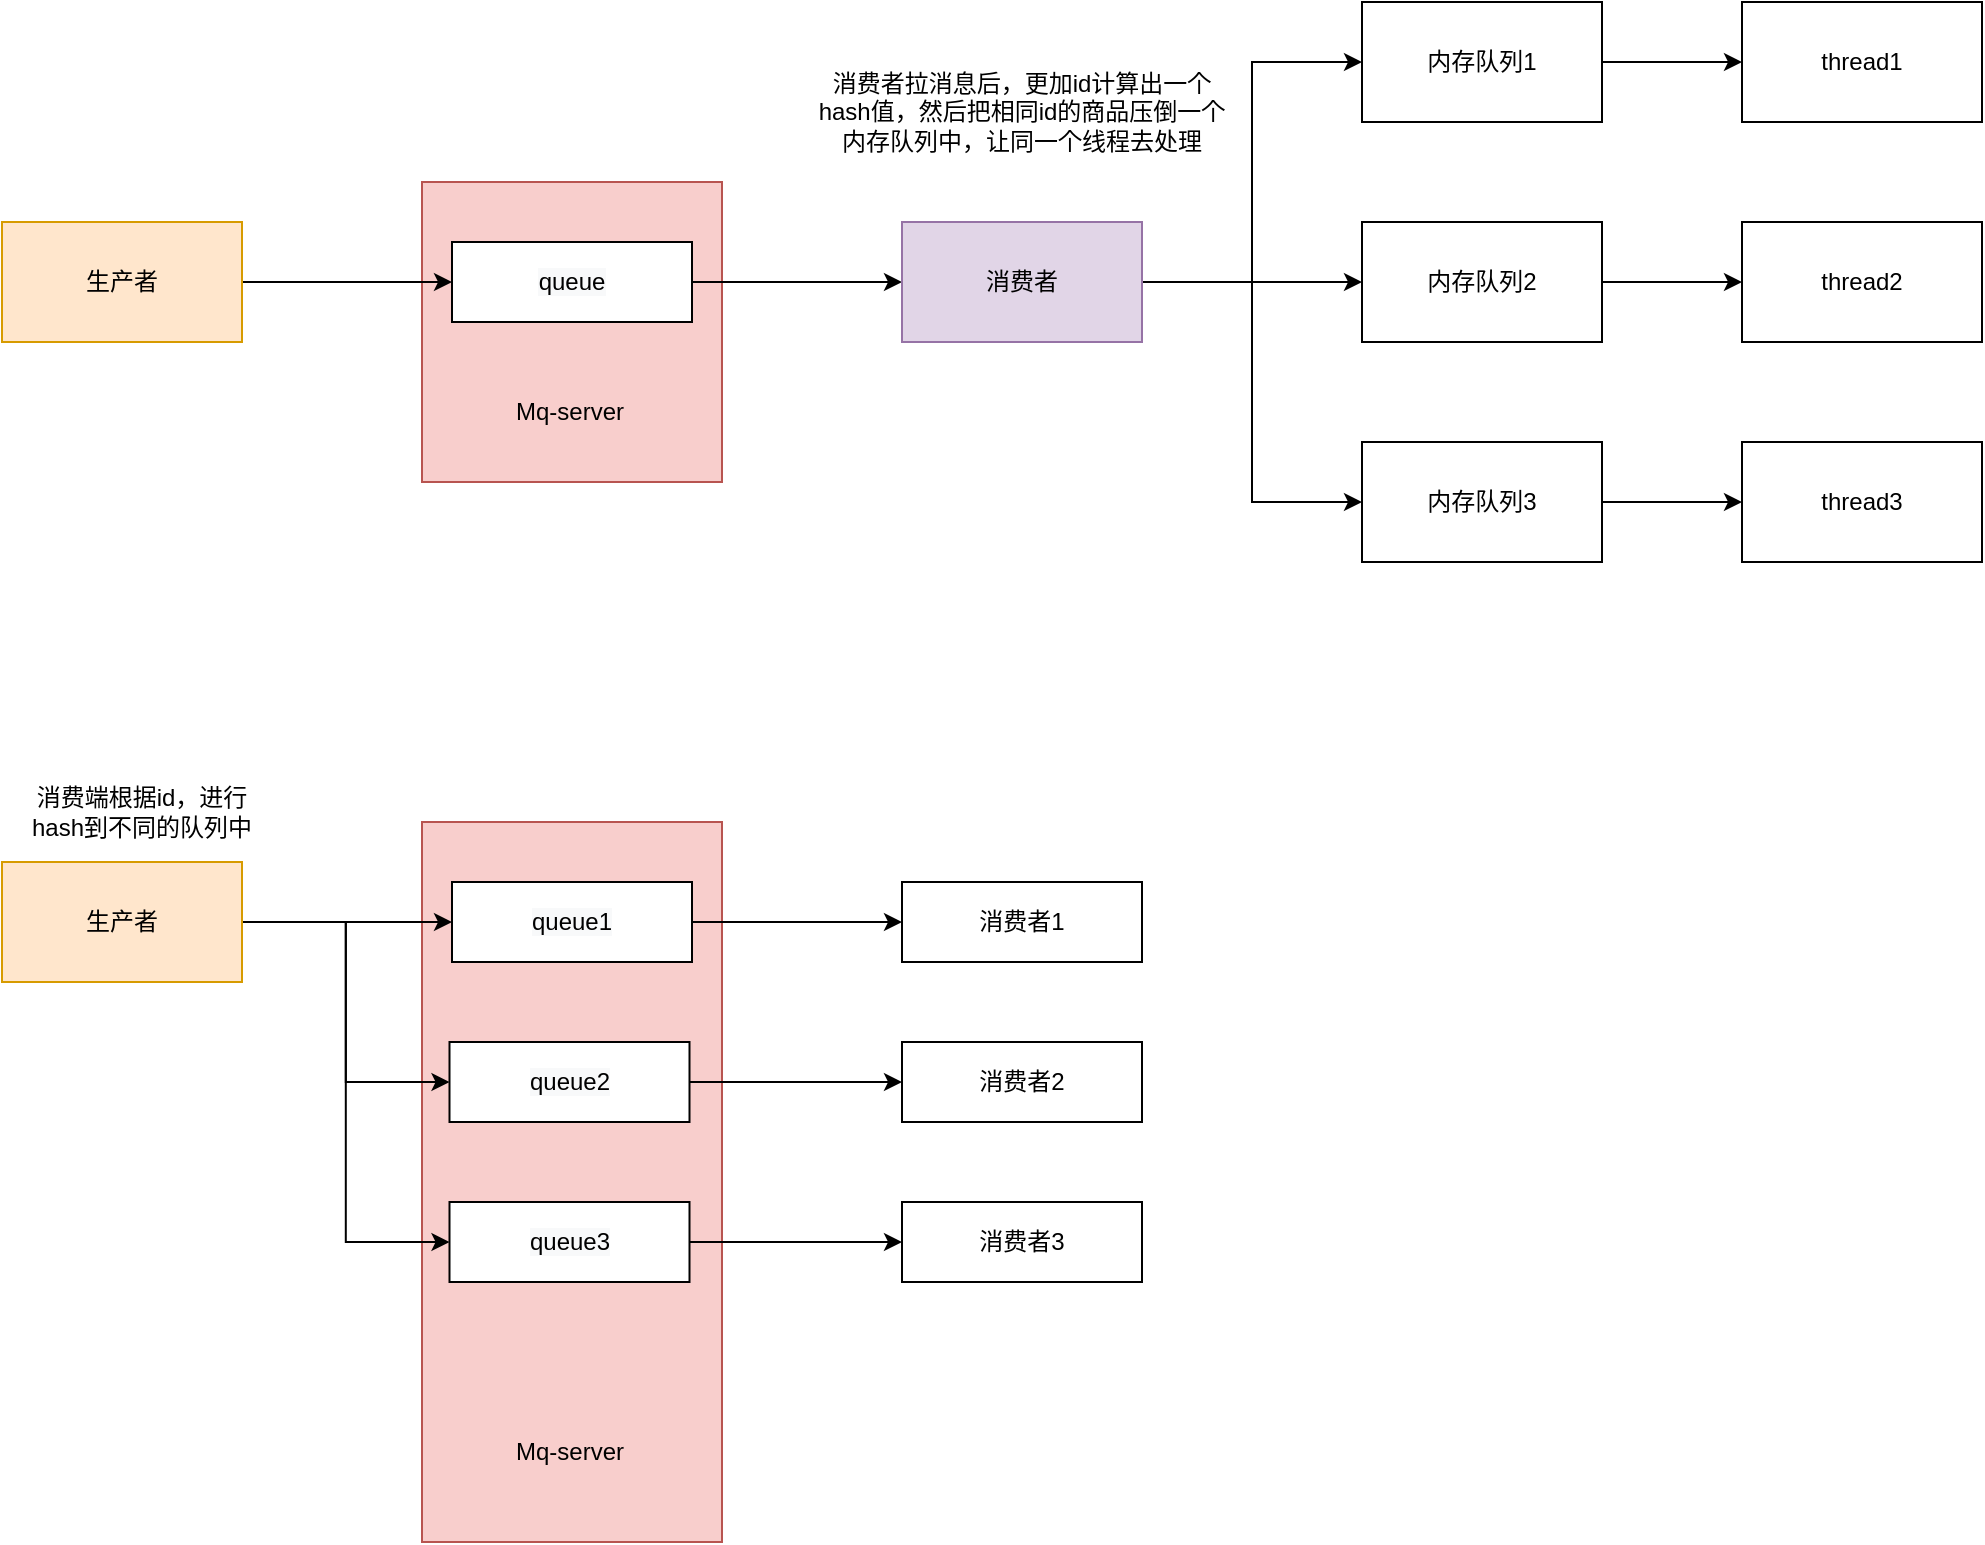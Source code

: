 <mxfile version="14.1.1" type="github">
  <diagram id="nnbTUbRkCqWMNNhiExVG" name="第 1 页">
    <mxGraphModel dx="1502" dy="675" grid="1" gridSize="10" guides="1" tooltips="1" connect="1" arrows="1" fold="1" page="1" pageScale="1" pageWidth="827" pageHeight="1169" math="0" shadow="0">
      <root>
        <mxCell id="0" />
        <mxCell id="1" parent="0" />
        <mxCell id="_EzliqTFEORfsLsRU7bn-2" value="" style="rounded=0;whiteSpace=wrap;html=1;fillColor=#f8cecc;strokeColor=#b85450;" vertex="1" parent="1">
          <mxGeometry x="320" y="250" width="150" height="150" as="geometry" />
        </mxCell>
        <mxCell id="_EzliqTFEORfsLsRU7bn-7" style="edgeStyle=orthogonalEdgeStyle;rounded=0;orthogonalLoop=1;jettySize=auto;html=1;entryX=0;entryY=0.5;entryDx=0;entryDy=0;" edge="1" parent="1" source="_EzliqTFEORfsLsRU7bn-1" target="_EzliqTFEORfsLsRU7bn-4">
          <mxGeometry relative="1" as="geometry" />
        </mxCell>
        <mxCell id="_EzliqTFEORfsLsRU7bn-1" value="生产者" style="rounded=0;whiteSpace=wrap;html=1;fillColor=#ffe6cc;strokeColor=#d79b00;" vertex="1" parent="1">
          <mxGeometry x="110" y="270" width="120" height="60" as="geometry" />
        </mxCell>
        <mxCell id="_EzliqTFEORfsLsRU7bn-9" style="edgeStyle=orthogonalEdgeStyle;rounded=0;orthogonalLoop=1;jettySize=auto;html=1;entryX=0;entryY=0.5;entryDx=0;entryDy=0;" edge="1" parent="1" source="_EzliqTFEORfsLsRU7bn-4" target="_EzliqTFEORfsLsRU7bn-8">
          <mxGeometry relative="1" as="geometry" />
        </mxCell>
        <mxCell id="_EzliqTFEORfsLsRU7bn-4" value="&#xa;&#xa;&lt;span style=&quot;color: rgb(0, 0, 0); font-family: helvetica; font-size: 12px; font-style: normal; font-weight: 400; letter-spacing: normal; text-align: center; text-indent: 0px; text-transform: none; word-spacing: 0px; background-color: rgb(248, 249, 250); display: inline; float: none;&quot;&gt;queue&lt;/span&gt;&#xa;&#xa;" style="rounded=0;whiteSpace=wrap;html=1;" vertex="1" parent="1">
          <mxGeometry x="335" y="280" width="120" height="40" as="geometry" />
        </mxCell>
        <mxCell id="_EzliqTFEORfsLsRU7bn-5" value="Mq-server" style="text;html=1;strokeColor=none;fillColor=none;align=center;verticalAlign=middle;whiteSpace=wrap;rounded=0;" vertex="1" parent="1">
          <mxGeometry x="360" y="350" width="67.5" height="30" as="geometry" />
        </mxCell>
        <mxCell id="_EzliqTFEORfsLsRU7bn-13" style="edgeStyle=orthogonalEdgeStyle;rounded=0;orthogonalLoop=1;jettySize=auto;html=1;entryX=0;entryY=0.5;entryDx=0;entryDy=0;" edge="1" parent="1" source="_EzliqTFEORfsLsRU7bn-8" target="_EzliqTFEORfsLsRU7bn-10">
          <mxGeometry relative="1" as="geometry" />
        </mxCell>
        <mxCell id="_EzliqTFEORfsLsRU7bn-14" style="edgeStyle=orthogonalEdgeStyle;rounded=0;orthogonalLoop=1;jettySize=auto;html=1;entryX=0;entryY=0.5;entryDx=0;entryDy=0;" edge="1" parent="1" source="_EzliqTFEORfsLsRU7bn-8" target="_EzliqTFEORfsLsRU7bn-11">
          <mxGeometry relative="1" as="geometry" />
        </mxCell>
        <mxCell id="_EzliqTFEORfsLsRU7bn-15" style="edgeStyle=orthogonalEdgeStyle;rounded=0;orthogonalLoop=1;jettySize=auto;html=1;entryX=0;entryY=0.5;entryDx=0;entryDy=0;" edge="1" parent="1" source="_EzliqTFEORfsLsRU7bn-8" target="_EzliqTFEORfsLsRU7bn-12">
          <mxGeometry relative="1" as="geometry" />
        </mxCell>
        <mxCell id="_EzliqTFEORfsLsRU7bn-8" value="消费者" style="rounded=0;whiteSpace=wrap;html=1;fillColor=#e1d5e7;strokeColor=#9673a6;" vertex="1" parent="1">
          <mxGeometry x="560" y="270" width="120" height="60" as="geometry" />
        </mxCell>
        <mxCell id="_EzliqTFEORfsLsRU7bn-20" style="edgeStyle=orthogonalEdgeStyle;rounded=0;orthogonalLoop=1;jettySize=auto;html=1;entryX=0;entryY=0.5;entryDx=0;entryDy=0;" edge="1" parent="1" source="_EzliqTFEORfsLsRU7bn-10" target="_EzliqTFEORfsLsRU7bn-17">
          <mxGeometry relative="1" as="geometry" />
        </mxCell>
        <mxCell id="_EzliqTFEORfsLsRU7bn-10" value="内存队列1" style="rounded=0;whiteSpace=wrap;html=1;" vertex="1" parent="1">
          <mxGeometry x="790" y="160" width="120" height="60" as="geometry" />
        </mxCell>
        <mxCell id="_EzliqTFEORfsLsRU7bn-22" style="edgeStyle=orthogonalEdgeStyle;rounded=0;orthogonalLoop=1;jettySize=auto;html=1;" edge="1" parent="1" source="_EzliqTFEORfsLsRU7bn-11" target="_EzliqTFEORfsLsRU7bn-18">
          <mxGeometry relative="1" as="geometry" />
        </mxCell>
        <mxCell id="_EzliqTFEORfsLsRU7bn-11" value="内存队列2" style="rounded=0;whiteSpace=wrap;html=1;" vertex="1" parent="1">
          <mxGeometry x="790" y="270" width="120" height="60" as="geometry" />
        </mxCell>
        <mxCell id="_EzliqTFEORfsLsRU7bn-23" style="edgeStyle=orthogonalEdgeStyle;rounded=0;orthogonalLoop=1;jettySize=auto;html=1;" edge="1" parent="1" source="_EzliqTFEORfsLsRU7bn-12" target="_EzliqTFEORfsLsRU7bn-19">
          <mxGeometry relative="1" as="geometry" />
        </mxCell>
        <mxCell id="_EzliqTFEORfsLsRU7bn-12" value="内存队列3" style="rounded=0;whiteSpace=wrap;html=1;" vertex="1" parent="1">
          <mxGeometry x="790" y="380" width="120" height="60" as="geometry" />
        </mxCell>
        <mxCell id="_EzliqTFEORfsLsRU7bn-16" value="消费者拉消息后，更加id计算出一个hash值，然后把相同id的商品压倒一个内存队列中，让同一个线程去处理" style="text;html=1;strokeColor=none;fillColor=none;align=center;verticalAlign=middle;whiteSpace=wrap;rounded=0;" vertex="1" parent="1">
          <mxGeometry x="515" y="160" width="210" height="110" as="geometry" />
        </mxCell>
        <mxCell id="_EzliqTFEORfsLsRU7bn-17" value="thread1" style="rounded=0;whiteSpace=wrap;html=1;" vertex="1" parent="1">
          <mxGeometry x="980" y="160" width="120" height="60" as="geometry" />
        </mxCell>
        <mxCell id="_EzliqTFEORfsLsRU7bn-18" value="thread2" style="rounded=0;whiteSpace=wrap;html=1;" vertex="1" parent="1">
          <mxGeometry x="980" y="270" width="120" height="60" as="geometry" />
        </mxCell>
        <mxCell id="_EzliqTFEORfsLsRU7bn-19" value="thread3" style="rounded=0;whiteSpace=wrap;html=1;" vertex="1" parent="1">
          <mxGeometry x="980" y="380" width="120" height="60" as="geometry" />
        </mxCell>
        <mxCell id="_EzliqTFEORfsLsRU7bn-24" value="" style="rounded=0;whiteSpace=wrap;html=1;fillColor=#f8cecc;strokeColor=#b85450;" vertex="1" parent="1">
          <mxGeometry x="320" y="570" width="150" height="360" as="geometry" />
        </mxCell>
        <mxCell id="_EzliqTFEORfsLsRU7bn-25" style="edgeStyle=orthogonalEdgeStyle;rounded=0;orthogonalLoop=1;jettySize=auto;html=1;entryX=0;entryY=0.5;entryDx=0;entryDy=0;" edge="1" parent="1" source="_EzliqTFEORfsLsRU7bn-26" target="_EzliqTFEORfsLsRU7bn-28">
          <mxGeometry relative="1" as="geometry" />
        </mxCell>
        <mxCell id="_EzliqTFEORfsLsRU7bn-33" style="edgeStyle=orthogonalEdgeStyle;rounded=0;orthogonalLoop=1;jettySize=auto;html=1;entryX=0;entryY=0.5;entryDx=0;entryDy=0;" edge="1" parent="1" source="_EzliqTFEORfsLsRU7bn-26" target="_EzliqTFEORfsLsRU7bn-31">
          <mxGeometry relative="1" as="geometry" />
        </mxCell>
        <mxCell id="_EzliqTFEORfsLsRU7bn-34" style="edgeStyle=orthogonalEdgeStyle;rounded=0;orthogonalLoop=1;jettySize=auto;html=1;entryX=0;entryY=0.5;entryDx=0;entryDy=0;" edge="1" parent="1" source="_EzliqTFEORfsLsRU7bn-26" target="_EzliqTFEORfsLsRU7bn-32">
          <mxGeometry relative="1" as="geometry" />
        </mxCell>
        <mxCell id="_EzliqTFEORfsLsRU7bn-26" value="生产者" style="rounded=0;whiteSpace=wrap;html=1;fillColor=#ffe6cc;strokeColor=#d79b00;" vertex="1" parent="1">
          <mxGeometry x="110" y="590" width="120" height="60" as="geometry" />
        </mxCell>
        <mxCell id="_EzliqTFEORfsLsRU7bn-27" style="edgeStyle=orthogonalEdgeStyle;rounded=0;orthogonalLoop=1;jettySize=auto;html=1;entryX=0;entryY=0.5;entryDx=0;entryDy=0;" edge="1" parent="1" source="_EzliqTFEORfsLsRU7bn-28">
          <mxGeometry relative="1" as="geometry">
            <mxPoint x="560" y="620" as="targetPoint" />
          </mxGeometry>
        </mxCell>
        <mxCell id="_EzliqTFEORfsLsRU7bn-28" value="&lt;span style=&quot;color: rgb(0 , 0 , 0) ; font-family: &amp;#34;helvetica&amp;#34; ; font-size: 12px ; font-style: normal ; font-weight: 400 ; letter-spacing: normal ; text-align: center ; text-indent: 0px ; text-transform: none ; word-spacing: 0px ; background-color: rgb(248 , 249 , 250) ; display: inline ; float: none&quot;&gt;queue1&lt;/span&gt;" style="rounded=0;whiteSpace=wrap;html=1;" vertex="1" parent="1">
          <mxGeometry x="335" y="600" width="120" height="40" as="geometry" />
        </mxCell>
        <mxCell id="_EzliqTFEORfsLsRU7bn-29" value="Mq-server" style="text;html=1;strokeColor=none;fillColor=none;align=center;verticalAlign=middle;whiteSpace=wrap;rounded=0;" vertex="1" parent="1">
          <mxGeometry x="360" y="870" width="67.5" height="30" as="geometry" />
        </mxCell>
        <mxCell id="_EzliqTFEORfsLsRU7bn-38" style="edgeStyle=orthogonalEdgeStyle;rounded=0;orthogonalLoop=1;jettySize=auto;html=1;" edge="1" parent="1" source="_EzliqTFEORfsLsRU7bn-31" target="_EzliqTFEORfsLsRU7bn-36">
          <mxGeometry relative="1" as="geometry" />
        </mxCell>
        <mxCell id="_EzliqTFEORfsLsRU7bn-31" value="&lt;span style=&quot;color: rgb(0 , 0 , 0) ; font-family: &amp;#34;helvetica&amp;#34; ; font-size: 12px ; font-style: normal ; font-weight: 400 ; letter-spacing: normal ; text-align: center ; text-indent: 0px ; text-transform: none ; word-spacing: 0px ; background-color: rgb(248 , 249 , 250) ; display: inline ; float: none&quot;&gt;queue2&lt;/span&gt;" style="rounded=0;whiteSpace=wrap;html=1;" vertex="1" parent="1">
          <mxGeometry x="333.75" y="680" width="120" height="40" as="geometry" />
        </mxCell>
        <mxCell id="_EzliqTFEORfsLsRU7bn-40" style="edgeStyle=orthogonalEdgeStyle;rounded=0;orthogonalLoop=1;jettySize=auto;html=1;" edge="1" parent="1" source="_EzliqTFEORfsLsRU7bn-32" target="_EzliqTFEORfsLsRU7bn-37">
          <mxGeometry relative="1" as="geometry" />
        </mxCell>
        <mxCell id="_EzliqTFEORfsLsRU7bn-32" value="&lt;span style=&quot;color: rgb(0 , 0 , 0) ; font-family: &amp;#34;helvetica&amp;#34; ; font-size: 12px ; font-style: normal ; font-weight: 400 ; letter-spacing: normal ; text-align: center ; text-indent: 0px ; text-transform: none ; word-spacing: 0px ; background-color: rgb(248 , 249 , 250) ; display: inline ; float: none&quot;&gt;queue3&lt;/span&gt;" style="rounded=0;whiteSpace=wrap;html=1;" vertex="1" parent="1">
          <mxGeometry x="333.75" y="760" width="120" height="40" as="geometry" />
        </mxCell>
        <mxCell id="_EzliqTFEORfsLsRU7bn-35" value="消费者1" style="rounded=0;whiteSpace=wrap;html=1;" vertex="1" parent="1">
          <mxGeometry x="560" y="600" width="120" height="40" as="geometry" />
        </mxCell>
        <mxCell id="_EzliqTFEORfsLsRU7bn-36" value="消费者2" style="rounded=0;whiteSpace=wrap;html=1;" vertex="1" parent="1">
          <mxGeometry x="560" y="680" width="120" height="40" as="geometry" />
        </mxCell>
        <mxCell id="_EzliqTFEORfsLsRU7bn-37" value="消费者3" style="rounded=0;whiteSpace=wrap;html=1;" vertex="1" parent="1">
          <mxGeometry x="560" y="760" width="120" height="40" as="geometry" />
        </mxCell>
        <mxCell id="_EzliqTFEORfsLsRU7bn-41" value="消费端根据id，进行hash到不同的队列中" style="text;html=1;strokeColor=none;fillColor=none;align=center;verticalAlign=middle;whiteSpace=wrap;rounded=0;" vertex="1" parent="1">
          <mxGeometry x="120" y="560" width="120" height="10" as="geometry" />
        </mxCell>
      </root>
    </mxGraphModel>
  </diagram>
</mxfile>
